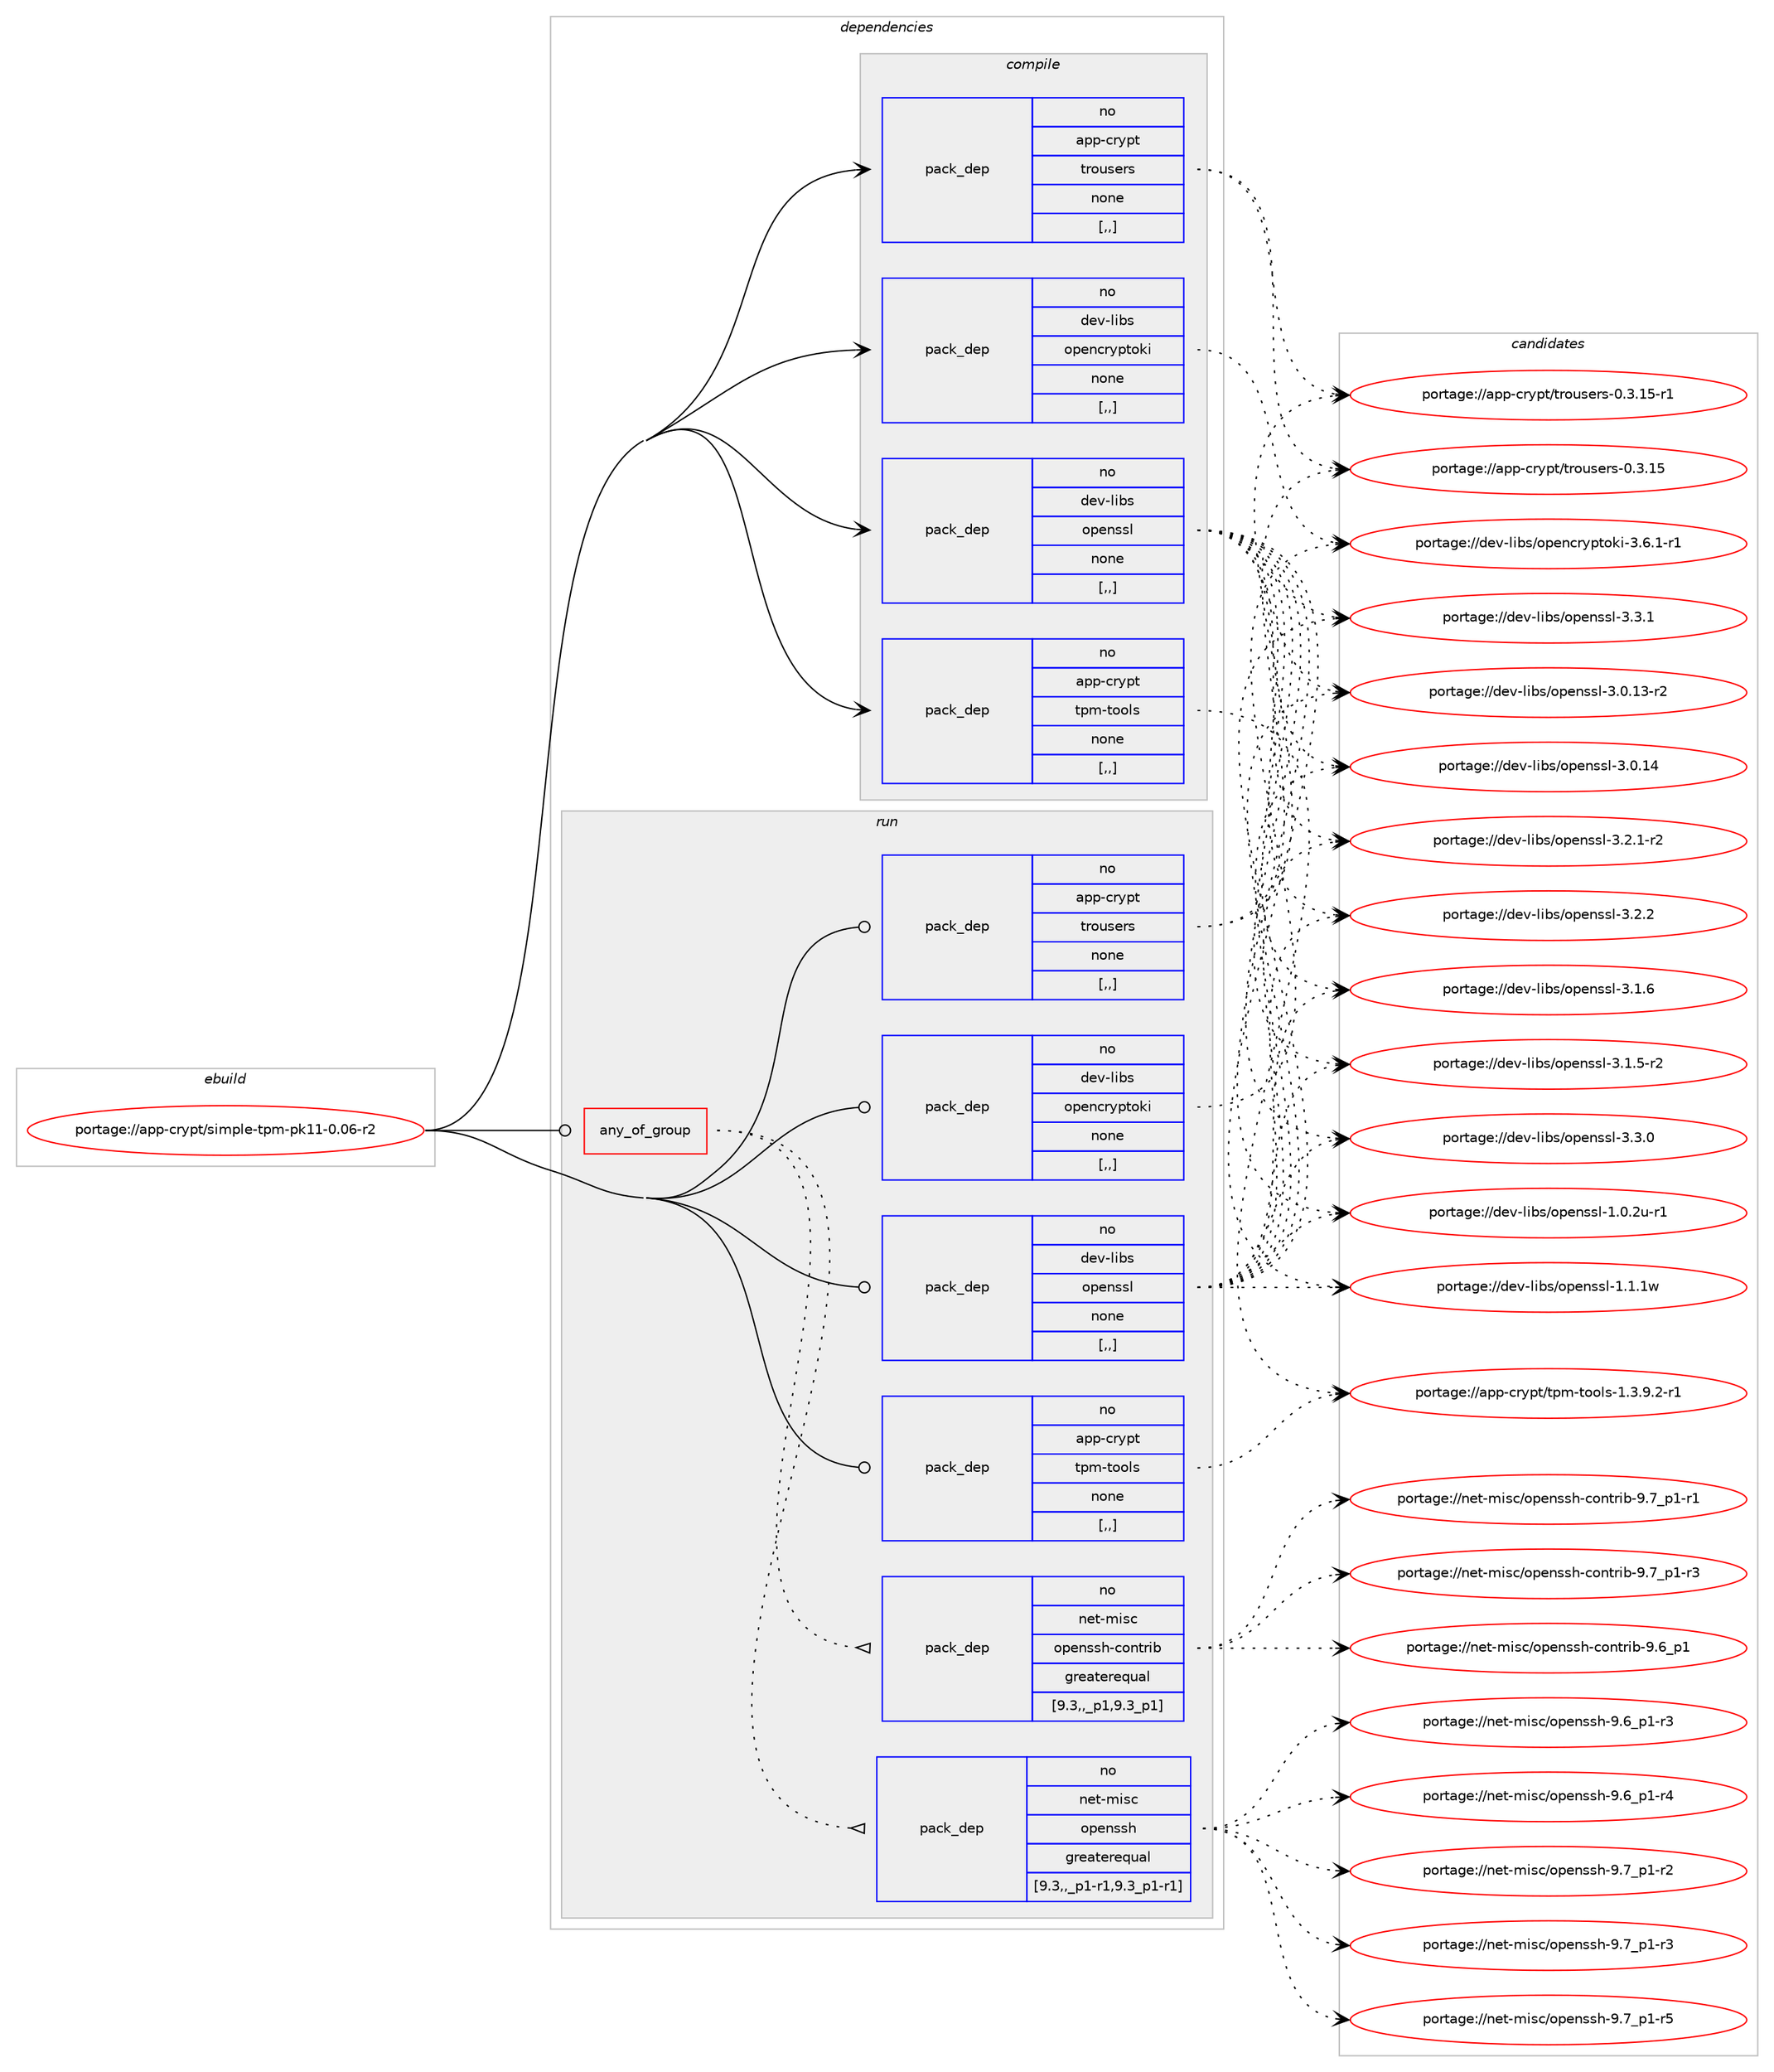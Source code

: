 digraph prolog {

# *************
# Graph options
# *************

newrank=true;
concentrate=true;
compound=true;
graph [rankdir=LR,fontname=Helvetica,fontsize=10,ranksep=1.5];#, ranksep=2.5, nodesep=0.2];
edge  [arrowhead=vee];
node  [fontname=Helvetica,fontsize=10];

# **********
# The ebuild
# **********

subgraph cluster_leftcol {
color=gray;
rank=same;
label=<<i>ebuild</i>>;
id [label="portage://app-crypt/simple-tpm-pk11-0.06-r2", color=red, width=4, href="../app-crypt/simple-tpm-pk11-0.06-r2.svg"];
}

# ****************
# The dependencies
# ****************

subgraph cluster_midcol {
color=gray;
label=<<i>dependencies</i>>;
subgraph cluster_compile {
fillcolor="#eeeeee";
style=filled;
label=<<i>compile</i>>;
subgraph pack10088 {
dependency13799 [label=<<TABLE BORDER="0" CELLBORDER="1" CELLSPACING="0" CELLPADDING="4" WIDTH="220"><TR><TD ROWSPAN="6" CELLPADDING="30">pack_dep</TD></TR><TR><TD WIDTH="110">no</TD></TR><TR><TD>app-crypt</TD></TR><TR><TD>tpm-tools</TD></TR><TR><TD>none</TD></TR><TR><TD>[,,]</TD></TR></TABLE>>, shape=none, color=blue];
}
id:e -> dependency13799:w [weight=20,style="solid",arrowhead="vee"];
subgraph pack10089 {
dependency13800 [label=<<TABLE BORDER="0" CELLBORDER="1" CELLSPACING="0" CELLPADDING="4" WIDTH="220"><TR><TD ROWSPAN="6" CELLPADDING="30">pack_dep</TD></TR><TR><TD WIDTH="110">no</TD></TR><TR><TD>app-crypt</TD></TR><TR><TD>trousers</TD></TR><TR><TD>none</TD></TR><TR><TD>[,,]</TD></TR></TABLE>>, shape=none, color=blue];
}
id:e -> dependency13800:w [weight=20,style="solid",arrowhead="vee"];
subgraph pack10090 {
dependency13801 [label=<<TABLE BORDER="0" CELLBORDER="1" CELLSPACING="0" CELLPADDING="4" WIDTH="220"><TR><TD ROWSPAN="6" CELLPADDING="30">pack_dep</TD></TR><TR><TD WIDTH="110">no</TD></TR><TR><TD>dev-libs</TD></TR><TR><TD>opencryptoki</TD></TR><TR><TD>none</TD></TR><TR><TD>[,,]</TD></TR></TABLE>>, shape=none, color=blue];
}
id:e -> dependency13801:w [weight=20,style="solid",arrowhead="vee"];
subgraph pack10091 {
dependency13802 [label=<<TABLE BORDER="0" CELLBORDER="1" CELLSPACING="0" CELLPADDING="4" WIDTH="220"><TR><TD ROWSPAN="6" CELLPADDING="30">pack_dep</TD></TR><TR><TD WIDTH="110">no</TD></TR><TR><TD>dev-libs</TD></TR><TR><TD>openssl</TD></TR><TR><TD>none</TD></TR><TR><TD>[,,]</TD></TR></TABLE>>, shape=none, color=blue];
}
id:e -> dependency13802:w [weight=20,style="solid",arrowhead="vee"];
}
subgraph cluster_compileandrun {
fillcolor="#eeeeee";
style=filled;
label=<<i>compile and run</i>>;
}
subgraph cluster_run {
fillcolor="#eeeeee";
style=filled;
label=<<i>run</i>>;
subgraph any87 {
dependency13803 [label=<<TABLE BORDER="0" CELLBORDER="1" CELLSPACING="0" CELLPADDING="4"><TR><TD CELLPADDING="10">any_of_group</TD></TR></TABLE>>, shape=none, color=red];subgraph pack10092 {
dependency13804 [label=<<TABLE BORDER="0" CELLBORDER="1" CELLSPACING="0" CELLPADDING="4" WIDTH="220"><TR><TD ROWSPAN="6" CELLPADDING="30">pack_dep</TD></TR><TR><TD WIDTH="110">no</TD></TR><TR><TD>net-misc</TD></TR><TR><TD>openssh</TD></TR><TR><TD>greaterequal</TD></TR><TR><TD>[9.3,,_p1-r1,9.3_p1-r1]</TD></TR></TABLE>>, shape=none, color=blue];
}
dependency13803:e -> dependency13804:w [weight=20,style="dotted",arrowhead="oinv"];
subgraph pack10093 {
dependency13805 [label=<<TABLE BORDER="0" CELLBORDER="1" CELLSPACING="0" CELLPADDING="4" WIDTH="220"><TR><TD ROWSPAN="6" CELLPADDING="30">pack_dep</TD></TR><TR><TD WIDTH="110">no</TD></TR><TR><TD>net-misc</TD></TR><TR><TD>openssh-contrib</TD></TR><TR><TD>greaterequal</TD></TR><TR><TD>[9.3,,_p1,9.3_p1]</TD></TR></TABLE>>, shape=none, color=blue];
}
dependency13803:e -> dependency13805:w [weight=20,style="dotted",arrowhead="oinv"];
}
id:e -> dependency13803:w [weight=20,style="solid",arrowhead="odot"];
subgraph pack10094 {
dependency13806 [label=<<TABLE BORDER="0" CELLBORDER="1" CELLSPACING="0" CELLPADDING="4" WIDTH="220"><TR><TD ROWSPAN="6" CELLPADDING="30">pack_dep</TD></TR><TR><TD WIDTH="110">no</TD></TR><TR><TD>app-crypt</TD></TR><TR><TD>tpm-tools</TD></TR><TR><TD>none</TD></TR><TR><TD>[,,]</TD></TR></TABLE>>, shape=none, color=blue];
}
id:e -> dependency13806:w [weight=20,style="solid",arrowhead="odot"];
subgraph pack10095 {
dependency13807 [label=<<TABLE BORDER="0" CELLBORDER="1" CELLSPACING="0" CELLPADDING="4" WIDTH="220"><TR><TD ROWSPAN="6" CELLPADDING="30">pack_dep</TD></TR><TR><TD WIDTH="110">no</TD></TR><TR><TD>app-crypt</TD></TR><TR><TD>trousers</TD></TR><TR><TD>none</TD></TR><TR><TD>[,,]</TD></TR></TABLE>>, shape=none, color=blue];
}
id:e -> dependency13807:w [weight=20,style="solid",arrowhead="odot"];
subgraph pack10096 {
dependency13808 [label=<<TABLE BORDER="0" CELLBORDER="1" CELLSPACING="0" CELLPADDING="4" WIDTH="220"><TR><TD ROWSPAN="6" CELLPADDING="30">pack_dep</TD></TR><TR><TD WIDTH="110">no</TD></TR><TR><TD>dev-libs</TD></TR><TR><TD>opencryptoki</TD></TR><TR><TD>none</TD></TR><TR><TD>[,,]</TD></TR></TABLE>>, shape=none, color=blue];
}
id:e -> dependency13808:w [weight=20,style="solid",arrowhead="odot"];
subgraph pack10097 {
dependency13809 [label=<<TABLE BORDER="0" CELLBORDER="1" CELLSPACING="0" CELLPADDING="4" WIDTH="220"><TR><TD ROWSPAN="6" CELLPADDING="30">pack_dep</TD></TR><TR><TD WIDTH="110">no</TD></TR><TR><TD>dev-libs</TD></TR><TR><TD>openssl</TD></TR><TR><TD>none</TD></TR><TR><TD>[,,]</TD></TR></TABLE>>, shape=none, color=blue];
}
id:e -> dependency13809:w [weight=20,style="solid",arrowhead="odot"];
}
}

# **************
# The candidates
# **************

subgraph cluster_choices {
rank=same;
color=gray;
label=<<i>candidates</i>>;

subgraph choice10088 {
color=black;
nodesep=1;
choice971121124599114121112116471161121094511611111110811545494651465746504511449 [label="portage://app-crypt/tpm-tools-1.3.9.2-r1", color=red, width=4,href="../app-crypt/tpm-tools-1.3.9.2-r1.svg"];
dependency13799:e -> choice971121124599114121112116471161121094511611111110811545494651465746504511449:w [style=dotted,weight="100"];
}
subgraph choice10089 {
color=black;
nodesep=1;
choice9711211245991141211121164711611411111711510111411545484651464953 [label="portage://app-crypt/trousers-0.3.15", color=red, width=4,href="../app-crypt/trousers-0.3.15.svg"];
choice97112112459911412111211647116114111117115101114115454846514649534511449 [label="portage://app-crypt/trousers-0.3.15-r1", color=red, width=4,href="../app-crypt/trousers-0.3.15-r1.svg"];
dependency13800:e -> choice9711211245991141211121164711611411111711510111411545484651464953:w [style=dotted,weight="100"];
dependency13800:e -> choice97112112459911412111211647116114111117115101114115454846514649534511449:w [style=dotted,weight="100"];
}
subgraph choice10090 {
color=black;
nodesep=1;
choice100101118451081059811547111112101110991141211121161111071054551465446494511449 [label="portage://dev-libs/opencryptoki-3.6.1-r1", color=red, width=4,href="../dev-libs/opencryptoki-3.6.1-r1.svg"];
dependency13801:e -> choice100101118451081059811547111112101110991141211121161111071054551465446494511449:w [style=dotted,weight="100"];
}
subgraph choice10091 {
color=black;
nodesep=1;
choice1001011184510810598115471111121011101151151084549464846501174511449 [label="portage://dev-libs/openssl-1.0.2u-r1", color=red, width=4,href="../dev-libs/openssl-1.0.2u-r1.svg"];
choice100101118451081059811547111112101110115115108454946494649119 [label="portage://dev-libs/openssl-1.1.1w", color=red, width=4,href="../dev-libs/openssl-1.1.1w.svg"];
choice100101118451081059811547111112101110115115108455146484649514511450 [label="portage://dev-libs/openssl-3.0.13-r2", color=red, width=4,href="../dev-libs/openssl-3.0.13-r2.svg"];
choice10010111845108105981154711111210111011511510845514648464952 [label="portage://dev-libs/openssl-3.0.14", color=red, width=4,href="../dev-libs/openssl-3.0.14.svg"];
choice1001011184510810598115471111121011101151151084551464946534511450 [label="portage://dev-libs/openssl-3.1.5-r2", color=red, width=4,href="../dev-libs/openssl-3.1.5-r2.svg"];
choice100101118451081059811547111112101110115115108455146494654 [label="portage://dev-libs/openssl-3.1.6", color=red, width=4,href="../dev-libs/openssl-3.1.6.svg"];
choice1001011184510810598115471111121011101151151084551465046494511450 [label="portage://dev-libs/openssl-3.2.1-r2", color=red, width=4,href="../dev-libs/openssl-3.2.1-r2.svg"];
choice100101118451081059811547111112101110115115108455146504650 [label="portage://dev-libs/openssl-3.2.2", color=red, width=4,href="../dev-libs/openssl-3.2.2.svg"];
choice100101118451081059811547111112101110115115108455146514648 [label="portage://dev-libs/openssl-3.3.0", color=red, width=4,href="../dev-libs/openssl-3.3.0.svg"];
choice100101118451081059811547111112101110115115108455146514649 [label="portage://dev-libs/openssl-3.3.1", color=red, width=4,href="../dev-libs/openssl-3.3.1.svg"];
dependency13802:e -> choice1001011184510810598115471111121011101151151084549464846501174511449:w [style=dotted,weight="100"];
dependency13802:e -> choice100101118451081059811547111112101110115115108454946494649119:w [style=dotted,weight="100"];
dependency13802:e -> choice100101118451081059811547111112101110115115108455146484649514511450:w [style=dotted,weight="100"];
dependency13802:e -> choice10010111845108105981154711111210111011511510845514648464952:w [style=dotted,weight="100"];
dependency13802:e -> choice1001011184510810598115471111121011101151151084551464946534511450:w [style=dotted,weight="100"];
dependency13802:e -> choice100101118451081059811547111112101110115115108455146494654:w [style=dotted,weight="100"];
dependency13802:e -> choice1001011184510810598115471111121011101151151084551465046494511450:w [style=dotted,weight="100"];
dependency13802:e -> choice100101118451081059811547111112101110115115108455146504650:w [style=dotted,weight="100"];
dependency13802:e -> choice100101118451081059811547111112101110115115108455146514648:w [style=dotted,weight="100"];
dependency13802:e -> choice100101118451081059811547111112101110115115108455146514649:w [style=dotted,weight="100"];
}
subgraph choice10092 {
color=black;
nodesep=1;
choice1101011164510910511599471111121011101151151044557465495112494511451 [label="portage://net-misc/openssh-9.6_p1-r3", color=red, width=4,href="../net-misc/openssh-9.6_p1-r3.svg"];
choice1101011164510910511599471111121011101151151044557465495112494511452 [label="portage://net-misc/openssh-9.6_p1-r4", color=red, width=4,href="../net-misc/openssh-9.6_p1-r4.svg"];
choice1101011164510910511599471111121011101151151044557465595112494511450 [label="portage://net-misc/openssh-9.7_p1-r2", color=red, width=4,href="../net-misc/openssh-9.7_p1-r2.svg"];
choice1101011164510910511599471111121011101151151044557465595112494511451 [label="portage://net-misc/openssh-9.7_p1-r3", color=red, width=4,href="../net-misc/openssh-9.7_p1-r3.svg"];
choice1101011164510910511599471111121011101151151044557465595112494511453 [label="portage://net-misc/openssh-9.7_p1-r5", color=red, width=4,href="../net-misc/openssh-9.7_p1-r5.svg"];
dependency13804:e -> choice1101011164510910511599471111121011101151151044557465495112494511451:w [style=dotted,weight="100"];
dependency13804:e -> choice1101011164510910511599471111121011101151151044557465495112494511452:w [style=dotted,weight="100"];
dependency13804:e -> choice1101011164510910511599471111121011101151151044557465595112494511450:w [style=dotted,weight="100"];
dependency13804:e -> choice1101011164510910511599471111121011101151151044557465595112494511451:w [style=dotted,weight="100"];
dependency13804:e -> choice1101011164510910511599471111121011101151151044557465595112494511453:w [style=dotted,weight="100"];
}
subgraph choice10093 {
color=black;
nodesep=1;
choice110101116451091051159947111112101110115115104459911111011611410598455746549511249 [label="portage://net-misc/openssh-contrib-9.6_p1", color=red, width=4,href="../net-misc/openssh-contrib-9.6_p1.svg"];
choice1101011164510910511599471111121011101151151044599111110116114105984557465595112494511449 [label="portage://net-misc/openssh-contrib-9.7_p1-r1", color=red, width=4,href="../net-misc/openssh-contrib-9.7_p1-r1.svg"];
choice1101011164510910511599471111121011101151151044599111110116114105984557465595112494511451 [label="portage://net-misc/openssh-contrib-9.7_p1-r3", color=red, width=4,href="../net-misc/openssh-contrib-9.7_p1-r3.svg"];
dependency13805:e -> choice110101116451091051159947111112101110115115104459911111011611410598455746549511249:w [style=dotted,weight="100"];
dependency13805:e -> choice1101011164510910511599471111121011101151151044599111110116114105984557465595112494511449:w [style=dotted,weight="100"];
dependency13805:e -> choice1101011164510910511599471111121011101151151044599111110116114105984557465595112494511451:w [style=dotted,weight="100"];
}
subgraph choice10094 {
color=black;
nodesep=1;
choice971121124599114121112116471161121094511611111110811545494651465746504511449 [label="portage://app-crypt/tpm-tools-1.3.9.2-r1", color=red, width=4,href="../app-crypt/tpm-tools-1.3.9.2-r1.svg"];
dependency13806:e -> choice971121124599114121112116471161121094511611111110811545494651465746504511449:w [style=dotted,weight="100"];
}
subgraph choice10095 {
color=black;
nodesep=1;
choice9711211245991141211121164711611411111711510111411545484651464953 [label="portage://app-crypt/trousers-0.3.15", color=red, width=4,href="../app-crypt/trousers-0.3.15.svg"];
choice97112112459911412111211647116114111117115101114115454846514649534511449 [label="portage://app-crypt/trousers-0.3.15-r1", color=red, width=4,href="../app-crypt/trousers-0.3.15-r1.svg"];
dependency13807:e -> choice9711211245991141211121164711611411111711510111411545484651464953:w [style=dotted,weight="100"];
dependency13807:e -> choice97112112459911412111211647116114111117115101114115454846514649534511449:w [style=dotted,weight="100"];
}
subgraph choice10096 {
color=black;
nodesep=1;
choice100101118451081059811547111112101110991141211121161111071054551465446494511449 [label="portage://dev-libs/opencryptoki-3.6.1-r1", color=red, width=4,href="../dev-libs/opencryptoki-3.6.1-r1.svg"];
dependency13808:e -> choice100101118451081059811547111112101110991141211121161111071054551465446494511449:w [style=dotted,weight="100"];
}
subgraph choice10097 {
color=black;
nodesep=1;
choice1001011184510810598115471111121011101151151084549464846501174511449 [label="portage://dev-libs/openssl-1.0.2u-r1", color=red, width=4,href="../dev-libs/openssl-1.0.2u-r1.svg"];
choice100101118451081059811547111112101110115115108454946494649119 [label="portage://dev-libs/openssl-1.1.1w", color=red, width=4,href="../dev-libs/openssl-1.1.1w.svg"];
choice100101118451081059811547111112101110115115108455146484649514511450 [label="portage://dev-libs/openssl-3.0.13-r2", color=red, width=4,href="../dev-libs/openssl-3.0.13-r2.svg"];
choice10010111845108105981154711111210111011511510845514648464952 [label="portage://dev-libs/openssl-3.0.14", color=red, width=4,href="../dev-libs/openssl-3.0.14.svg"];
choice1001011184510810598115471111121011101151151084551464946534511450 [label="portage://dev-libs/openssl-3.1.5-r2", color=red, width=4,href="../dev-libs/openssl-3.1.5-r2.svg"];
choice100101118451081059811547111112101110115115108455146494654 [label="portage://dev-libs/openssl-3.1.6", color=red, width=4,href="../dev-libs/openssl-3.1.6.svg"];
choice1001011184510810598115471111121011101151151084551465046494511450 [label="portage://dev-libs/openssl-3.2.1-r2", color=red, width=4,href="../dev-libs/openssl-3.2.1-r2.svg"];
choice100101118451081059811547111112101110115115108455146504650 [label="portage://dev-libs/openssl-3.2.2", color=red, width=4,href="../dev-libs/openssl-3.2.2.svg"];
choice100101118451081059811547111112101110115115108455146514648 [label="portage://dev-libs/openssl-3.3.0", color=red, width=4,href="../dev-libs/openssl-3.3.0.svg"];
choice100101118451081059811547111112101110115115108455146514649 [label="portage://dev-libs/openssl-3.3.1", color=red, width=4,href="../dev-libs/openssl-3.3.1.svg"];
dependency13809:e -> choice1001011184510810598115471111121011101151151084549464846501174511449:w [style=dotted,weight="100"];
dependency13809:e -> choice100101118451081059811547111112101110115115108454946494649119:w [style=dotted,weight="100"];
dependency13809:e -> choice100101118451081059811547111112101110115115108455146484649514511450:w [style=dotted,weight="100"];
dependency13809:e -> choice10010111845108105981154711111210111011511510845514648464952:w [style=dotted,weight="100"];
dependency13809:e -> choice1001011184510810598115471111121011101151151084551464946534511450:w [style=dotted,weight="100"];
dependency13809:e -> choice100101118451081059811547111112101110115115108455146494654:w [style=dotted,weight="100"];
dependency13809:e -> choice1001011184510810598115471111121011101151151084551465046494511450:w [style=dotted,weight="100"];
dependency13809:e -> choice100101118451081059811547111112101110115115108455146504650:w [style=dotted,weight="100"];
dependency13809:e -> choice100101118451081059811547111112101110115115108455146514648:w [style=dotted,weight="100"];
dependency13809:e -> choice100101118451081059811547111112101110115115108455146514649:w [style=dotted,weight="100"];
}
}

}

